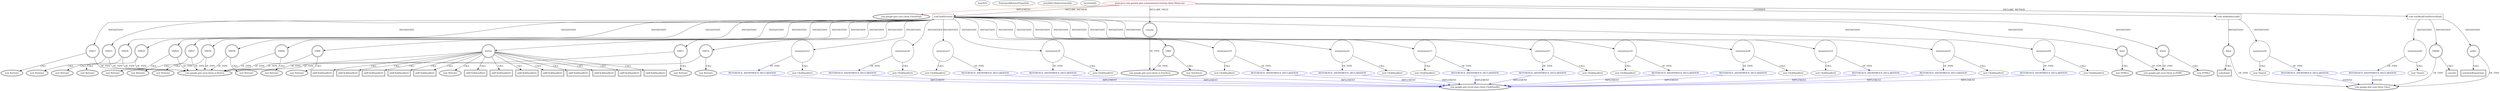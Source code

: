 digraph {
baseInfo[graphId=3605,category="extension_graph",isAnonymous=false,possibleRelation=true]
frameworkRelatedTypesInfo[0="com.google.gwt.core.client.EntryPoint"]
possibleCollaborationsInfo[0="3605~CLIENT_METHOD_DECLARATION-INSTANTIATION-~com.google.gwt.core.client.EntryPoint ~com.google.gwt.event.dom.client.ClickHandler ~false~true",1="3605~CLIENT_METHOD_DECLARATION-INSTANTIATION-~com.google.gwt.core.client.EntryPoint ~com.google.gwt.user.client.Timer ~false~true",2="3605~OVERRIDING_METHOD_DECLARATION-INSTANTIATION-~com.google.gwt.core.client.EntryPoint ~com.google.gwt.user.client.Timer ~false~true"]
locationInfo[projectName="lauflabs-gwt-garmin-api",filePath="/lauflabs-gwt-garmin-api/gwt-garmin-api-master/gwt-garmin-showcase/src/main/java/com/garmin/gwt/communicator/testing/client/Showcase.java",contextSignature="Showcase",graphId="3605"]
0[label="main.java.com.garmin.gwt.communicator.testing.client.Showcase",vertexType="ROOT_CLIENT_CLASS_DECLARATION",isFrameworkType=false,color=red]
1[label="com.google.gwt.core.client.EntryPoint",vertexType="FRAMEWORK_INTERFACE_TYPE",isFrameworkType=true,peripheries=2]
2[label="console",vertexType="FIELD_DECLARATION",isFrameworkType=true,peripheries=2,shape=circle]
3[label="com.google.gwt.user.client.ui.TextArea",vertexType="FRAMEWORK_CLASS_TYPE",isFrameworkType=true,peripheries=2]
4[label="void onModuleLoad()",vertexType="OVERRIDING_METHOD_DECLARATION",isFrameworkType=false,shape=box]
6[label="anonymous0",vertexType="VARIABLE_EXPRESION",isFrameworkType=false,shape=circle]
7[label="REFERENCE_ANONYMOUS_DECLARATION",vertexType="REFERENCE_ANONYMOUS_DECLARATION",isFrameworkType=false,color=blue]
8[label="com.google.gwt.user.client.Timer",vertexType="FRAMEWORK_CLASS_TYPE",isFrameworkType=true,peripheries=2]
5[label="new Timer()",vertexType="CONSTRUCTOR_CALL",isFrameworkType=false]
9[label="delay",vertexType="VARIABLE_EXPRESION",isFrameworkType=true,peripheries=2,shape=circle]
10[label="schedule()",vertexType="INSIDE_CALL",isFrameworkType=true,peripheries=2,shape=box]
18[label="void loadScreen()",vertexType="CLIENT_METHOD_DECLARATION",isFrameworkType=false,shape=box]
20[label="html",vertexType="VARIABLE_EXPRESION",isFrameworkType=true,peripheries=2,shape=circle]
21[label="com.google.gwt.user.client.ui.HTML",vertexType="FRAMEWORK_CLASS_TYPE",isFrameworkType=true,peripheries=2]
19[label="new HTML()",vertexType="CONSTRUCTOR_CALL",isFrameworkType=true,peripheries=2]
23[label="VAR4",vertexType="VARIABLE_EXPRESION",isFrameworkType=true,peripheries=2,shape=circle]
22[label="new TextArea()",vertexType="CONSTRUCTOR_CALL",isFrameworkType=true,peripheries=2]
26[label="button",vertexType="VARIABLE_EXPRESION",isFrameworkType=true,peripheries=2,shape=circle]
27[label="com.google.gwt.user.client.ui.Button",vertexType="FRAMEWORK_CLASS_TYPE",isFrameworkType=true,peripheries=2]
25[label="new Button()",vertexType="CONSTRUCTOR_CALL",isFrameworkType=true,peripheries=2]
29[label="addClickHandler()",vertexType="INSIDE_CALL",isFrameworkType=true,peripheries=2,shape=box]
31[label="anonymous7",vertexType="VARIABLE_EXPRESION",isFrameworkType=false,shape=circle]
32[label="REFERENCE_ANONYMOUS_DECLARATION",vertexType="REFERENCE_ANONYMOUS_DECLARATION",isFrameworkType=false,color=blue]
33[label="com.google.gwt.event.dom.client.ClickHandler",vertexType="FRAMEWORK_INTERFACE_TYPE",isFrameworkType=true,peripheries=2]
30[label="new ClickHandler()",vertexType="CONSTRUCTOR_CALL",isFrameworkType=false]
35[label="VAR8",vertexType="VARIABLE_EXPRESION",isFrameworkType=true,peripheries=2,shape=circle]
34[label="new Button()",vertexType="CONSTRUCTOR_CALL",isFrameworkType=true,peripheries=2]
38[label="addClickHandler()",vertexType="INSIDE_CALL",isFrameworkType=true,peripheries=2,shape=box]
40[label="anonymous10",vertexType="VARIABLE_EXPRESION",isFrameworkType=false,shape=circle]
41[label="REFERENCE_ANONYMOUS_DECLARATION",vertexType="REFERENCE_ANONYMOUS_DECLARATION",isFrameworkType=false,color=blue]
39[label="new ClickHandler()",vertexType="CONSTRUCTOR_CALL",isFrameworkType=false]
44[label="VAR11",vertexType="VARIABLE_EXPRESION",isFrameworkType=true,peripheries=2,shape=circle]
43[label="new Button()",vertexType="CONSTRUCTOR_CALL",isFrameworkType=true,peripheries=2]
47[label="addClickHandler()",vertexType="INSIDE_CALL",isFrameworkType=true,peripheries=2,shape=box]
49[label="anonymous13",vertexType="VARIABLE_EXPRESION",isFrameworkType=false,shape=circle]
50[label="REFERENCE_ANONYMOUS_DECLARATION",vertexType="REFERENCE_ANONYMOUS_DECLARATION",isFrameworkType=false,color=blue]
48[label="new ClickHandler()",vertexType="CONSTRUCTOR_CALL",isFrameworkType=false]
53[label="VAR14",vertexType="VARIABLE_EXPRESION",isFrameworkType=true,peripheries=2,shape=circle]
52[label="new Button()",vertexType="CONSTRUCTOR_CALL",isFrameworkType=true,peripheries=2]
56[label="addClickHandler()",vertexType="INSIDE_CALL",isFrameworkType=true,peripheries=2,shape=box]
58[label="anonymous16",vertexType="VARIABLE_EXPRESION",isFrameworkType=false,shape=circle]
59[label="REFERENCE_ANONYMOUS_DECLARATION",vertexType="REFERENCE_ANONYMOUS_DECLARATION",isFrameworkType=false,color=blue]
57[label="new ClickHandler()",vertexType="CONSTRUCTOR_CALL",isFrameworkType=false]
62[label="VAR17",vertexType="VARIABLE_EXPRESION",isFrameworkType=true,peripheries=2,shape=circle]
61[label="new Button()",vertexType="CONSTRUCTOR_CALL",isFrameworkType=true,peripheries=2]
65[label="addClickHandler()",vertexType="INSIDE_CALL",isFrameworkType=true,peripheries=2,shape=box]
67[label="anonymous19",vertexType="VARIABLE_EXPRESION",isFrameworkType=false,shape=circle]
68[label="REFERENCE_ANONYMOUS_DECLARATION",vertexType="REFERENCE_ANONYMOUS_DECLARATION",isFrameworkType=false,color=blue]
66[label="new ClickHandler()",vertexType="CONSTRUCTOR_CALL",isFrameworkType=false]
71[label="VAR20",vertexType="VARIABLE_EXPRESION",isFrameworkType=true,peripheries=2,shape=circle]
70[label="new Button()",vertexType="CONSTRUCTOR_CALL",isFrameworkType=true,peripheries=2]
74[label="addClickHandler()",vertexType="INSIDE_CALL",isFrameworkType=true,peripheries=2,shape=box]
76[label="anonymous22",vertexType="VARIABLE_EXPRESION",isFrameworkType=false,shape=circle]
77[label="REFERENCE_ANONYMOUS_DECLARATION",vertexType="REFERENCE_ANONYMOUS_DECLARATION",isFrameworkType=false,color=blue]
75[label="new ClickHandler()",vertexType="CONSTRUCTOR_CALL",isFrameworkType=false]
80[label="html2",vertexType="VARIABLE_EXPRESION",isFrameworkType=true,peripheries=2,shape=circle]
79[label="new HTML()",vertexType="CONSTRUCTOR_CALL",isFrameworkType=true,peripheries=2]
83[label="VAR24",vertexType="VARIABLE_EXPRESION",isFrameworkType=true,peripheries=2,shape=circle]
82[label="new Button()",vertexType="CONSTRUCTOR_CALL",isFrameworkType=true,peripheries=2]
86[label="addClickHandler()",vertexType="INSIDE_CALL",isFrameworkType=true,peripheries=2,shape=box]
88[label="anonymous26",vertexType="VARIABLE_EXPRESION",isFrameworkType=false,shape=circle]
89[label="REFERENCE_ANONYMOUS_DECLARATION",vertexType="REFERENCE_ANONYMOUS_DECLARATION",isFrameworkType=false,color=blue]
87[label="new ClickHandler()",vertexType="CONSTRUCTOR_CALL",isFrameworkType=false]
92[label="VAR27",vertexType="VARIABLE_EXPRESION",isFrameworkType=true,peripheries=2,shape=circle]
91[label="new Button()",vertexType="CONSTRUCTOR_CALL",isFrameworkType=true,peripheries=2]
95[label="addClickHandler()",vertexType="INSIDE_CALL",isFrameworkType=true,peripheries=2,shape=box]
97[label="anonymous29",vertexType="VARIABLE_EXPRESION",isFrameworkType=false,shape=circle]
98[label="REFERENCE_ANONYMOUS_DECLARATION",vertexType="REFERENCE_ANONYMOUS_DECLARATION",isFrameworkType=false,color=blue]
96[label="new ClickHandler()",vertexType="CONSTRUCTOR_CALL",isFrameworkType=false]
101[label="VAR30",vertexType="VARIABLE_EXPRESION",isFrameworkType=true,peripheries=2,shape=circle]
100[label="new Button()",vertexType="CONSTRUCTOR_CALL",isFrameworkType=true,peripheries=2]
104[label="addClickHandler()",vertexType="INSIDE_CALL",isFrameworkType=true,peripheries=2,shape=box]
106[label="anonymous32",vertexType="VARIABLE_EXPRESION",isFrameworkType=false,shape=circle]
107[label="REFERENCE_ANONYMOUS_DECLARATION",vertexType="REFERENCE_ANONYMOUS_DECLARATION",isFrameworkType=false,color=blue]
105[label="new ClickHandler()",vertexType="CONSTRUCTOR_CALL",isFrameworkType=false]
110[label="VAR33",vertexType="VARIABLE_EXPRESION",isFrameworkType=true,peripheries=2,shape=circle]
109[label="new Button()",vertexType="CONSTRUCTOR_CALL",isFrameworkType=true,peripheries=2]
113[label="addClickHandler()",vertexType="INSIDE_CALL",isFrameworkType=true,peripheries=2,shape=box]
115[label="anonymous35",vertexType="VARIABLE_EXPRESION",isFrameworkType=false,shape=circle]
116[label="REFERENCE_ANONYMOUS_DECLARATION",vertexType="REFERENCE_ANONYMOUS_DECLARATION",isFrameworkType=false,color=blue]
114[label="new ClickHandler()",vertexType="CONSTRUCTOR_CALL",isFrameworkType=false]
119[label="VAR36",vertexType="VARIABLE_EXPRESION",isFrameworkType=true,peripheries=2,shape=circle]
118[label="new Button()",vertexType="CONSTRUCTOR_CALL",isFrameworkType=true,peripheries=2]
122[label="addClickHandler()",vertexType="INSIDE_CALL",isFrameworkType=true,peripheries=2,shape=box]
124[label="anonymous38",vertexType="VARIABLE_EXPRESION",isFrameworkType=false,shape=circle]
125[label="REFERENCE_ANONYMOUS_DECLARATION",vertexType="REFERENCE_ANONYMOUS_DECLARATION",isFrameworkType=false,color=blue]
123[label="new ClickHandler()",vertexType="CONSTRUCTOR_CALL",isFrameworkType=false]
128[label="VAR39",vertexType="VARIABLE_EXPRESION",isFrameworkType=true,peripheries=2,shape=circle]
127[label="new Button()",vertexType="CONSTRUCTOR_CALL",isFrameworkType=true,peripheries=2]
131[label="addClickHandler()",vertexType="INSIDE_CALL",isFrameworkType=true,peripheries=2,shape=box]
133[label="anonymous41",vertexType="VARIABLE_EXPRESION",isFrameworkType=false,shape=circle]
134[label="REFERENCE_ANONYMOUS_DECLARATION",vertexType="REFERENCE_ANONYMOUS_DECLARATION",isFrameworkType=false,color=blue]
132[label="new ClickHandler()",vertexType="CONSTRUCTOR_CALL",isFrameworkType=false]
137[label="VAR42",vertexType="VARIABLE_EXPRESION",isFrameworkType=true,peripheries=2,shape=circle]
136[label="new Button()",vertexType="CONSTRUCTOR_CALL",isFrameworkType=true,peripheries=2]
140[label="addClickHandler()",vertexType="INSIDE_CALL",isFrameworkType=true,peripheries=2,shape=box]
142[label="anonymous44",vertexType="VARIABLE_EXPRESION",isFrameworkType=false,shape=circle]
143[label="REFERENCE_ANONYMOUS_DECLARATION",vertexType="REFERENCE_ANONYMOUS_DECLARATION",isFrameworkType=false,color=blue]
141[label="new ClickHandler()",vertexType="CONSTRUCTOR_CALL",isFrameworkType=false]
145[label="void testReadFromDeviceXml()",vertexType="CLIENT_METHOD_DECLARATION",isFrameworkType=false,shape=box]
147[label="anonymous45",vertexType="VARIABLE_EXPRESION",isFrameworkType=false,shape=circle]
148[label="REFERENCE_ANONYMOUS_DECLARATION",vertexType="REFERENCE_ANONYMOUS_DECLARATION",isFrameworkType=false,color=blue]
146[label="new Timer()",vertexType="CONSTRUCTOR_CALL",isFrameworkType=false]
150[label="VAR46",vertexType="VARIABLE_EXPRESION",isFrameworkType=true,peripheries=2,shape=circle]
151[label="cancel()",vertexType="INSIDE_CALL",isFrameworkType=true,peripheries=2,shape=box]
153[label="poller",vertexType="VARIABLE_EXPRESION",isFrameworkType=true,peripheries=2,shape=circle]
154[label="scheduleRepeating()",vertexType="INSIDE_CALL",isFrameworkType=true,peripheries=2,shape=box]
0->1[label="IMPLEMENT",color=red]
0->2[label="DECLARE_FIELD"]
2->3[label="OF_TYPE"]
0->4[label="OVERRIDE"]
4->6[label="INSTANTIATE"]
7->8[label="EXTEND",color=blue]
6->7[label="OF_TYPE"]
6->5[label="CALL"]
4->9[label="INSTANTIATE"]
9->8[label="OF_TYPE"]
9->10[label="CALL"]
0->18[label="DECLARE_METHOD"]
18->20[label="INSTANTIATE"]
20->21[label="OF_TYPE"]
20->19[label="CALL"]
18->23[label="INSTANTIATE"]
23->3[label="OF_TYPE"]
23->22[label="CALL"]
18->26[label="INSTANTIATE"]
26->27[label="OF_TYPE"]
26->25[label="CALL"]
26->29[label="CALL"]
18->31[label="INSTANTIATE"]
32->33[label="IMPLEMENT",color=blue]
31->32[label="OF_TYPE"]
31->30[label="CALL"]
18->35[label="INSTANTIATE"]
35->27[label="OF_TYPE"]
35->34[label="CALL"]
26->38[label="CALL"]
18->40[label="INSTANTIATE"]
41->33[label="IMPLEMENT",color=blue]
40->41[label="OF_TYPE"]
40->39[label="CALL"]
18->44[label="INSTANTIATE"]
44->27[label="OF_TYPE"]
44->43[label="CALL"]
26->47[label="CALL"]
18->49[label="INSTANTIATE"]
50->33[label="IMPLEMENT",color=blue]
49->50[label="OF_TYPE"]
49->48[label="CALL"]
18->53[label="INSTANTIATE"]
53->27[label="OF_TYPE"]
53->52[label="CALL"]
26->56[label="CALL"]
18->58[label="INSTANTIATE"]
59->33[label="IMPLEMENT",color=blue]
58->59[label="OF_TYPE"]
58->57[label="CALL"]
18->62[label="INSTANTIATE"]
62->27[label="OF_TYPE"]
62->61[label="CALL"]
26->65[label="CALL"]
18->67[label="INSTANTIATE"]
68->33[label="IMPLEMENT",color=blue]
67->68[label="OF_TYPE"]
67->66[label="CALL"]
18->71[label="INSTANTIATE"]
71->27[label="OF_TYPE"]
71->70[label="CALL"]
26->74[label="CALL"]
18->76[label="INSTANTIATE"]
77->33[label="IMPLEMENT",color=blue]
76->77[label="OF_TYPE"]
76->75[label="CALL"]
18->80[label="INSTANTIATE"]
80->21[label="OF_TYPE"]
80->79[label="CALL"]
18->83[label="INSTANTIATE"]
83->27[label="OF_TYPE"]
83->82[label="CALL"]
26->86[label="CALL"]
18->88[label="INSTANTIATE"]
89->33[label="IMPLEMENT",color=blue]
88->89[label="OF_TYPE"]
88->87[label="CALL"]
18->92[label="INSTANTIATE"]
92->27[label="OF_TYPE"]
92->91[label="CALL"]
26->95[label="CALL"]
18->97[label="INSTANTIATE"]
98->33[label="IMPLEMENT",color=blue]
97->98[label="OF_TYPE"]
97->96[label="CALL"]
18->101[label="INSTANTIATE"]
101->27[label="OF_TYPE"]
101->100[label="CALL"]
26->104[label="CALL"]
18->106[label="INSTANTIATE"]
107->33[label="IMPLEMENT",color=blue]
106->107[label="OF_TYPE"]
106->105[label="CALL"]
18->110[label="INSTANTIATE"]
110->27[label="OF_TYPE"]
110->109[label="CALL"]
26->113[label="CALL"]
18->115[label="INSTANTIATE"]
116->33[label="IMPLEMENT",color=blue]
115->116[label="OF_TYPE"]
115->114[label="CALL"]
18->119[label="INSTANTIATE"]
119->27[label="OF_TYPE"]
119->118[label="CALL"]
26->122[label="CALL"]
18->124[label="INSTANTIATE"]
125->33[label="IMPLEMENT",color=blue]
124->125[label="OF_TYPE"]
124->123[label="CALL"]
18->128[label="INSTANTIATE"]
128->27[label="OF_TYPE"]
128->127[label="CALL"]
26->131[label="CALL"]
18->133[label="INSTANTIATE"]
134->33[label="IMPLEMENT",color=blue]
133->134[label="OF_TYPE"]
133->132[label="CALL"]
18->137[label="INSTANTIATE"]
137->27[label="OF_TYPE"]
137->136[label="CALL"]
26->140[label="CALL"]
18->142[label="INSTANTIATE"]
143->33[label="IMPLEMENT",color=blue]
142->143[label="OF_TYPE"]
142->141[label="CALL"]
0->145[label="DECLARE_METHOD"]
145->147[label="INSTANTIATE"]
148->8[label="EXTEND",color=blue]
147->148[label="OF_TYPE"]
147->146[label="CALL"]
145->150[label="INSTANTIATE"]
150->8[label="OF_TYPE"]
150->151[label="CALL"]
145->153[label="INSTANTIATE"]
153->8[label="OF_TYPE"]
153->154[label="CALL"]
}
